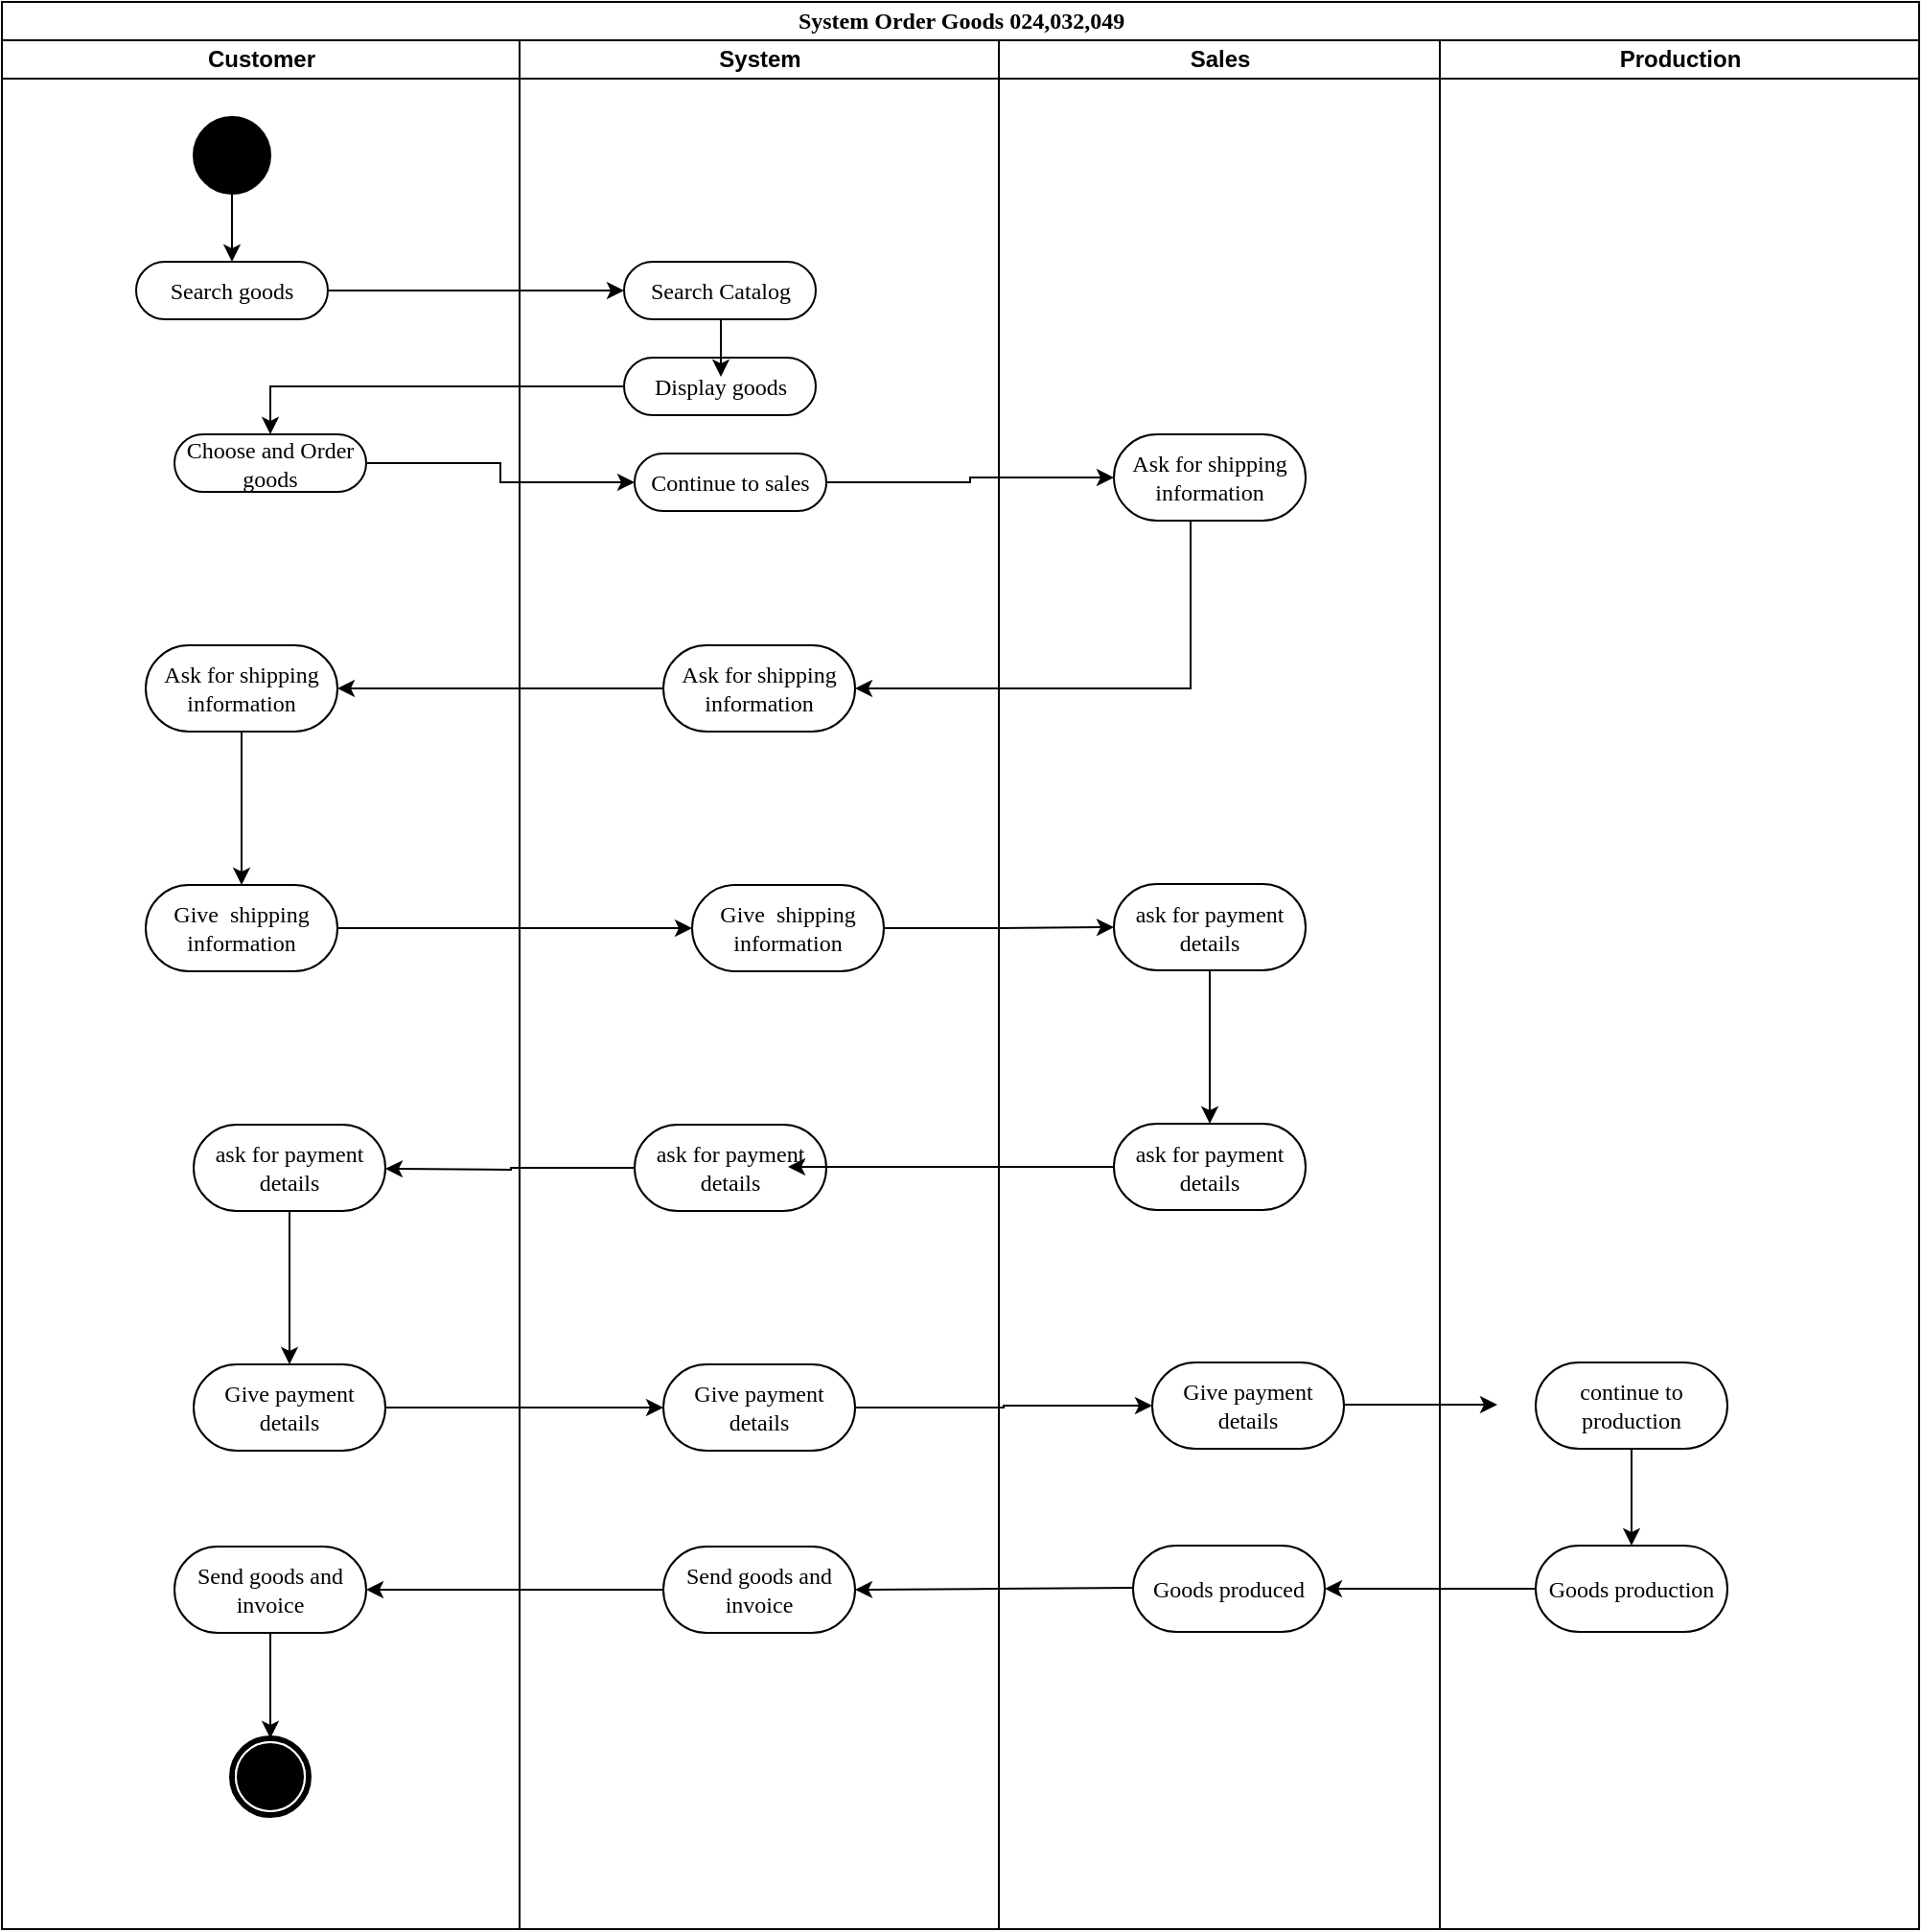 <mxfile version="12.2.6" type="device" pages="1"><diagram name="Page-1" id="0783ab3e-0a74-02c8-0abd-f7b4e66b4bec"><mxGraphModel dx="1326" dy="853" grid="1" gridSize="10" guides="1" tooltips="1" connect="1" arrows="1" fold="1" page="1" pageScale="1" pageWidth="850" pageHeight="1100" background="#ffffff" math="0" shadow="0"><root><mxCell id="0"/><mxCell id="1" parent="0"/><mxCell id="1c1d494c118603dd-1" value="&lt;div&gt;System Order Goods 024,032,049&lt;br&gt;&lt;/div&gt;" style="swimlane;html=1;childLayout=stackLayout;startSize=20;rounded=0;shadow=0;comic=0;labelBackgroundColor=none;strokeWidth=1;fontFamily=Verdana;fontSize=12;align=center;" parent="1" vertex="1"><mxGeometry x="20" y="40" width="1000" height="1005" as="geometry"/></mxCell><mxCell id="1c1d494c118603dd-2" value="Customer " style="swimlane;html=1;startSize=20;" parent="1c1d494c118603dd-1" vertex="1"><mxGeometry y="20" width="270" height="985" as="geometry"/></mxCell><mxCell id="QEysltwNUmZxbMZWrKDb-76" value="" style="edgeStyle=orthogonalEdgeStyle;rounded=0;orthogonalLoop=1;jettySize=auto;html=1;entryX=0.5;entryY=0;entryDx=0;entryDy=0;" edge="1" parent="1c1d494c118603dd-2" source="60571a20871a0731-4" target="60571a20871a0731-8"><mxGeometry relative="1" as="geometry"><mxPoint x="120" y="160" as="targetPoint"/></mxGeometry></mxCell><mxCell id="60571a20871a0731-4" value="" style="ellipse;whiteSpace=wrap;html=1;rounded=0;shadow=0;comic=0;labelBackgroundColor=none;strokeWidth=1;fillColor=#000000;fontFamily=Verdana;fontSize=12;align=center;" parent="1c1d494c118603dd-2" vertex="1"><mxGeometry x="100" y="40" width="40" height="40" as="geometry"/></mxCell><mxCell id="60571a20871a0731-8" value="Search goods" style="rounded=1;whiteSpace=wrap;html=1;shadow=0;comic=0;labelBackgroundColor=none;strokeWidth=1;fontFamily=Verdana;fontSize=12;align=center;arcSize=50;" parent="1c1d494c118603dd-2" vertex="1"><mxGeometry x="70" y="115.5" width="100" height="30" as="geometry"/></mxCell><mxCell id="QEysltwNUmZxbMZWrKDb-97" value="" style="edgeStyle=orthogonalEdgeStyle;rounded=0;orthogonalLoop=1;jettySize=auto;html=1;" edge="1" parent="1c1d494c118603dd-2" source="QEysltwNUmZxbMZWrKDb-91" target="QEysltwNUmZxbMZWrKDb-96"><mxGeometry relative="1" as="geometry"/></mxCell><mxCell id="QEysltwNUmZxbMZWrKDb-91" value="Ask for shipping information" style="rounded=1;whiteSpace=wrap;html=1;shadow=0;comic=0;labelBackgroundColor=none;strokeWidth=1;fontFamily=Verdana;fontSize=12;align=center;arcSize=50;" vertex="1" parent="1c1d494c118603dd-2"><mxGeometry x="75" y="315.5" width="100" height="45" as="geometry"/></mxCell><mxCell id="QEysltwNUmZxbMZWrKDb-96" value="Give&amp;nbsp; shipping information" style="rounded=1;whiteSpace=wrap;html=1;shadow=0;comic=0;labelBackgroundColor=none;strokeWidth=1;fontFamily=Verdana;fontSize=12;align=center;arcSize=50;" vertex="1" parent="1c1d494c118603dd-2"><mxGeometry x="75" y="440.5" width="100" height="45" as="geometry"/></mxCell><mxCell id="QEysltwNUmZxbMZWrKDb-109" value="" style="edgeStyle=orthogonalEdgeStyle;rounded=0;orthogonalLoop=1;jettySize=auto;html=1;" edge="1" parent="1c1d494c118603dd-2" source="QEysltwNUmZxbMZWrKDb-107" target="QEysltwNUmZxbMZWrKDb-108"><mxGeometry relative="1" as="geometry"/></mxCell><mxCell id="QEysltwNUmZxbMZWrKDb-107" value="ask for payment details" style="rounded=1;whiteSpace=wrap;html=1;shadow=0;comic=0;labelBackgroundColor=none;strokeWidth=1;fontFamily=Verdana;fontSize=12;align=center;arcSize=50;" vertex="1" parent="1c1d494c118603dd-2"><mxGeometry x="100" y="565.5" width="100" height="45" as="geometry"/></mxCell><mxCell id="QEysltwNUmZxbMZWrKDb-108" value="Give payment details" style="rounded=1;whiteSpace=wrap;html=1;shadow=0;comic=0;labelBackgroundColor=none;strokeWidth=1;fontFamily=Verdana;fontSize=12;align=center;arcSize=50;" vertex="1" parent="1c1d494c118603dd-2"><mxGeometry x="100" y="690.5" width="100" height="45" as="geometry"/></mxCell><mxCell id="QEysltwNUmZxbMZWrKDb-131" value="" style="edgeStyle=orthogonalEdgeStyle;rounded=0;orthogonalLoop=1;jettySize=auto;html=1;" edge="1" parent="1c1d494c118603dd-2" source="QEysltwNUmZxbMZWrKDb-126" target="60571a20871a0731-5"><mxGeometry relative="1" as="geometry"/></mxCell><mxCell id="QEysltwNUmZxbMZWrKDb-126" value="Send goods and invoice" style="rounded=1;whiteSpace=wrap;html=1;shadow=0;comic=0;labelBackgroundColor=none;strokeWidth=1;fontFamily=Verdana;fontSize=12;align=center;arcSize=50;" vertex="1" parent="1c1d494c118603dd-2"><mxGeometry x="90" y="785.5" width="100" height="45" as="geometry"/></mxCell><mxCell id="60571a20871a0731-5" value="" style="shape=mxgraph.bpmn.shape;html=1;verticalLabelPosition=bottom;labelBackgroundColor=#ffffff;verticalAlign=top;perimeter=ellipsePerimeter;outline=end;symbol=terminate;rounded=0;shadow=0;comic=0;strokeWidth=1;fontFamily=Verdana;fontSize=12;align=center;" parent="1c1d494c118603dd-2" vertex="1"><mxGeometry x="120" y="885.5" width="40" height="40" as="geometry"/></mxCell><mxCell id="QEysltwNUmZxbMZWrKDb-62" value="Choose and Order goods" style="rounded=1;whiteSpace=wrap;html=1;shadow=0;comic=0;labelBackgroundColor=none;strokeWidth=1;fontFamily=Verdana;fontSize=12;align=center;arcSize=50;" vertex="1" parent="1c1d494c118603dd-2"><mxGeometry x="90" y="205.5" width="100" height="30" as="geometry"/></mxCell><mxCell id="1c1d494c118603dd-3" value="System" style="swimlane;html=1;startSize=20;" parent="1c1d494c118603dd-1" vertex="1"><mxGeometry x="270" y="20" width="250" height="985" as="geometry"/></mxCell><mxCell id="QEysltwNUmZxbMZWrKDb-90" value="Ask for shipping information" style="rounded=1;whiteSpace=wrap;html=1;shadow=0;comic=0;labelBackgroundColor=none;strokeWidth=1;fontFamily=Verdana;fontSize=12;align=center;arcSize=50;" vertex="1" parent="1c1d494c118603dd-3"><mxGeometry x="75" y="315.5" width="100" height="45" as="geometry"/></mxCell><mxCell id="QEysltwNUmZxbMZWrKDb-99" value="Give&amp;nbsp; shipping information" style="rounded=1;whiteSpace=wrap;html=1;shadow=0;comic=0;labelBackgroundColor=none;strokeWidth=1;fontFamily=Verdana;fontSize=12;align=center;arcSize=50;" vertex="1" parent="1c1d494c118603dd-3"><mxGeometry x="90" y="440.5" width="100" height="45" as="geometry"/></mxCell><mxCell id="QEysltwNUmZxbMZWrKDb-105" value="ask for payment details" style="rounded=1;whiteSpace=wrap;html=1;shadow=0;comic=0;labelBackgroundColor=none;strokeWidth=1;fontFamily=Verdana;fontSize=12;align=center;arcSize=50;" vertex="1" parent="1c1d494c118603dd-3"><mxGeometry x="60" y="565.5" width="100" height="45" as="geometry"/></mxCell><mxCell id="QEysltwNUmZxbMZWrKDb-111" value="Give payment details" style="rounded=1;whiteSpace=wrap;html=1;shadow=0;comic=0;labelBackgroundColor=none;strokeWidth=1;fontFamily=Verdana;fontSize=12;align=center;arcSize=50;" vertex="1" parent="1c1d494c118603dd-3"><mxGeometry x="75" y="690.5" width="100" height="45" as="geometry"/></mxCell><mxCell id="QEysltwNUmZxbMZWrKDb-125" value="Send goods and invoice" style="rounded=1;whiteSpace=wrap;html=1;shadow=0;comic=0;labelBackgroundColor=none;strokeWidth=1;fontFamily=Verdana;fontSize=12;align=center;arcSize=50;" vertex="1" parent="1c1d494c118603dd-3"><mxGeometry x="75" y="785.5" width="100" height="45" as="geometry"/></mxCell><mxCell id="QEysltwNUmZxbMZWrKDb-70" value="Search Catalog" style="rounded=1;whiteSpace=wrap;html=1;shadow=0;comic=0;labelBackgroundColor=none;strokeWidth=1;fontFamily=Verdana;fontSize=12;align=center;arcSize=50;" vertex="1" parent="1c1d494c118603dd-3"><mxGeometry x="54.5" y="115.5" width="100" height="30" as="geometry"/></mxCell><mxCell id="QEysltwNUmZxbMZWrKDb-132" value="Display goods" style="rounded=1;whiteSpace=wrap;html=1;shadow=0;comic=0;labelBackgroundColor=none;strokeWidth=1;fontFamily=Verdana;fontSize=12;align=center;arcSize=50;" vertex="1" parent="1c1d494c118603dd-3"><mxGeometry x="54.5" y="165.5" width="100" height="30" as="geometry"/></mxCell><mxCell id="QEysltwNUmZxbMZWrKDb-84" value="Continue to sales" style="rounded=1;whiteSpace=wrap;html=1;shadow=0;comic=0;labelBackgroundColor=none;strokeWidth=1;fontFamily=Verdana;fontSize=12;align=center;arcSize=50;" vertex="1" parent="1c1d494c118603dd-3"><mxGeometry x="60" y="215.5" width="100" height="30" as="geometry"/></mxCell><mxCell id="1c1d494c118603dd-4" value="Sales" style="swimlane;html=1;startSize=20;" parent="1c1d494c118603dd-1" vertex="1"><mxGeometry x="520" y="20" width="230" height="985" as="geometry"/></mxCell><mxCell id="QEysltwNUmZxbMZWrKDb-82" value="Ask for shipping information" style="rounded=1;whiteSpace=wrap;html=1;shadow=0;comic=0;labelBackgroundColor=none;strokeWidth=1;fontFamily=Verdana;fontSize=12;align=center;arcSize=50;" vertex="1" parent="1c1d494c118603dd-4"><mxGeometry x="60" y="205.5" width="100" height="45" as="geometry"/></mxCell><mxCell id="QEysltwNUmZxbMZWrKDb-103" value="" style="edgeStyle=orthogonalEdgeStyle;rounded=0;orthogonalLoop=1;jettySize=auto;html=1;" edge="1" parent="1c1d494c118603dd-4" source="QEysltwNUmZxbMZWrKDb-101" target="QEysltwNUmZxbMZWrKDb-102"><mxGeometry relative="1" as="geometry"/></mxCell><mxCell id="QEysltwNUmZxbMZWrKDb-101" value="ask for payment details" style="rounded=1;whiteSpace=wrap;html=1;shadow=0;comic=0;labelBackgroundColor=none;strokeWidth=1;fontFamily=Verdana;fontSize=12;align=center;arcSize=50;" vertex="1" parent="1c1d494c118603dd-4"><mxGeometry x="60" y="440" width="100" height="45" as="geometry"/></mxCell><mxCell id="QEysltwNUmZxbMZWrKDb-102" value="ask for payment details" style="rounded=1;whiteSpace=wrap;html=1;shadow=0;comic=0;labelBackgroundColor=none;strokeWidth=1;fontFamily=Verdana;fontSize=12;align=center;arcSize=50;" vertex="1" parent="1c1d494c118603dd-4"><mxGeometry x="60" y="565" width="100" height="45" as="geometry"/></mxCell><mxCell id="QEysltwNUmZxbMZWrKDb-113" value="Give payment details" style="rounded=1;whiteSpace=wrap;html=1;shadow=0;comic=0;labelBackgroundColor=none;strokeWidth=1;fontFamily=Verdana;fontSize=12;align=center;arcSize=50;" vertex="1" parent="1c1d494c118603dd-4"><mxGeometry x="80" y="689.5" width="100" height="45" as="geometry"/></mxCell><mxCell id="QEysltwNUmZxbMZWrKDb-124" value="Goods produced" style="rounded=1;whiteSpace=wrap;html=1;shadow=0;comic=0;labelBackgroundColor=none;strokeWidth=1;fontFamily=Verdana;fontSize=12;align=center;arcSize=50;" vertex="1" parent="1c1d494c118603dd-4"><mxGeometry x="70" y="785" width="100" height="45" as="geometry"/></mxCell><mxCell id="QEysltwNUmZxbMZWrKDb-129" value="" style="edgeStyle=orthogonalEdgeStyle;rounded=0;orthogonalLoop=1;jettySize=auto;html=1;entryX=1;entryY=0.5;entryDx=0;entryDy=0;" edge="1" parent="1c1d494c118603dd-4" target="QEysltwNUmZxbMZWrKDb-125"><mxGeometry relative="1" as="geometry"><mxPoint x="70" y="807.0" as="sourcePoint"/><mxPoint x="-40" y="807.0" as="targetPoint"/></mxGeometry></mxCell><mxCell id="QEysltwNUmZxbMZWrKDb-30" value="Production" style="swimlane;html=1;startSize=20;" vertex="1" parent="1c1d494c118603dd-1"><mxGeometry x="750" y="20" width="250" height="985" as="geometry"/></mxCell><mxCell id="QEysltwNUmZxbMZWrKDb-127" value="" style="edgeStyle=orthogonalEdgeStyle;rounded=0;orthogonalLoop=1;jettySize=auto;html=1;" edge="1" parent="QEysltwNUmZxbMZWrKDb-30" source="QEysltwNUmZxbMZWrKDb-115" target="QEysltwNUmZxbMZWrKDb-119"><mxGeometry relative="1" as="geometry"/></mxCell><mxCell id="QEysltwNUmZxbMZWrKDb-115" value="continue to production" style="rounded=1;whiteSpace=wrap;html=1;shadow=0;comic=0;labelBackgroundColor=none;strokeWidth=1;fontFamily=Verdana;fontSize=12;align=center;arcSize=50;" vertex="1" parent="QEysltwNUmZxbMZWrKDb-30"><mxGeometry x="50" y="689.5" width="100" height="45" as="geometry"/></mxCell><mxCell id="QEysltwNUmZxbMZWrKDb-119" value="Goods production" style="rounded=1;whiteSpace=wrap;html=1;shadow=0;comic=0;labelBackgroundColor=none;strokeWidth=1;fontFamily=Verdana;fontSize=12;align=center;arcSize=50;" vertex="1" parent="QEysltwNUmZxbMZWrKDb-30"><mxGeometry x="50" y="785" width="100" height="45" as="geometry"/></mxCell><mxCell id="QEysltwNUmZxbMZWrKDb-85" value="" style="edgeStyle=orthogonalEdgeStyle;rounded=0;orthogonalLoop=1;jettySize=auto;html=1;" edge="1" parent="1c1d494c118603dd-1" source="QEysltwNUmZxbMZWrKDb-62" target="QEysltwNUmZxbMZWrKDb-84"><mxGeometry relative="1" as="geometry"/></mxCell><mxCell id="QEysltwNUmZxbMZWrKDb-93" value="" style="edgeStyle=orthogonalEdgeStyle;rounded=0;orthogonalLoop=1;jettySize=auto;html=1;" edge="1" parent="1c1d494c118603dd-1" source="QEysltwNUmZxbMZWrKDb-90" target="QEysltwNUmZxbMZWrKDb-91"><mxGeometry relative="1" as="geometry"><mxPoint x="180" y="357.5" as="targetPoint"/></mxGeometry></mxCell><mxCell id="QEysltwNUmZxbMZWrKDb-98" value="" style="edgeStyle=orthogonalEdgeStyle;rounded=0;orthogonalLoop=1;jettySize=auto;html=1;entryX=0;entryY=0.5;entryDx=0;entryDy=0;" edge="1" parent="1c1d494c118603dd-1" source="QEysltwNUmZxbMZWrKDb-96" target="QEysltwNUmZxbMZWrKDb-99"><mxGeometry relative="1" as="geometry"><mxPoint x="340" y="483.5" as="targetPoint"/></mxGeometry></mxCell><mxCell id="QEysltwNUmZxbMZWrKDb-100" value="" style="edgeStyle=orthogonalEdgeStyle;rounded=0;orthogonalLoop=1;jettySize=auto;html=1;entryX=0;entryY=0.5;entryDx=0;entryDy=0;" edge="1" parent="1c1d494c118603dd-1" source="QEysltwNUmZxbMZWrKDb-99" target="QEysltwNUmZxbMZWrKDb-101"><mxGeometry relative="1" as="geometry"><mxPoint x="560" y="483.5" as="targetPoint"/></mxGeometry></mxCell><mxCell id="QEysltwNUmZxbMZWrKDb-104" value="" style="edgeStyle=orthogonalEdgeStyle;rounded=0;orthogonalLoop=1;jettySize=auto;html=1;" edge="1" parent="1c1d494c118603dd-1" source="QEysltwNUmZxbMZWrKDb-102"><mxGeometry relative="1" as="geometry"><mxPoint x="410" y="607.5" as="targetPoint"/><Array as="points"><mxPoint x="420" y="607"/></Array></mxGeometry></mxCell><mxCell id="QEysltwNUmZxbMZWrKDb-106" value="" style="edgeStyle=orthogonalEdgeStyle;rounded=0;orthogonalLoop=1;jettySize=auto;html=1;" edge="1" parent="1c1d494c118603dd-1" source="QEysltwNUmZxbMZWrKDb-105"><mxGeometry relative="1" as="geometry"><mxPoint x="200" y="608.5" as="targetPoint"/></mxGeometry></mxCell><mxCell id="QEysltwNUmZxbMZWrKDb-110" value="" style="edgeStyle=orthogonalEdgeStyle;rounded=0;orthogonalLoop=1;jettySize=auto;html=1;entryX=0;entryY=0.5;entryDx=0;entryDy=0;" edge="1" parent="1c1d494c118603dd-1" source="QEysltwNUmZxbMZWrKDb-108" target="QEysltwNUmZxbMZWrKDb-111"><mxGeometry relative="1" as="geometry"><mxPoint x="320" y="732.5" as="targetPoint"/></mxGeometry></mxCell><mxCell id="QEysltwNUmZxbMZWrKDb-112" value="" style="edgeStyle=orthogonalEdgeStyle;rounded=0;orthogonalLoop=1;jettySize=auto;html=1;" edge="1" parent="1c1d494c118603dd-1" source="QEysltwNUmZxbMZWrKDb-111" target="QEysltwNUmZxbMZWrKDb-113"><mxGeometry relative="1" as="geometry"><mxPoint x="580" y="732.5" as="targetPoint"/></mxGeometry></mxCell><mxCell id="QEysltwNUmZxbMZWrKDb-114" value="" style="edgeStyle=orthogonalEdgeStyle;rounded=0;orthogonalLoop=1;jettySize=auto;html=1;" edge="1" parent="1c1d494c118603dd-1" source="QEysltwNUmZxbMZWrKDb-113"><mxGeometry relative="1" as="geometry"><mxPoint x="780" y="731.5" as="targetPoint"/></mxGeometry></mxCell><mxCell id="QEysltwNUmZxbMZWrKDb-128" value="" style="edgeStyle=orthogonalEdgeStyle;rounded=0;orthogonalLoop=1;jettySize=auto;html=1;" edge="1" parent="1c1d494c118603dd-1" source="QEysltwNUmZxbMZWrKDb-119" target="QEysltwNUmZxbMZWrKDb-124"><mxGeometry relative="1" as="geometry"/></mxCell><mxCell id="QEysltwNUmZxbMZWrKDb-130" value="" style="edgeStyle=orthogonalEdgeStyle;rounded=0;orthogonalLoop=1;jettySize=auto;html=1;entryX=1;entryY=0.5;entryDx=0;entryDy=0;" edge="1" parent="1c1d494c118603dd-1" source="QEysltwNUmZxbMZWrKDb-125" target="QEysltwNUmZxbMZWrKDb-126"><mxGeometry relative="1" as="geometry"><mxPoint x="210" y="828.5" as="targetPoint"/></mxGeometry></mxCell><mxCell id="QEysltwNUmZxbMZWrKDb-71" value="" style="edgeStyle=orthogonalEdgeStyle;rounded=0;orthogonalLoop=1;jettySize=auto;html=1;" edge="1" parent="1c1d494c118603dd-1" source="60571a20871a0731-8" target="QEysltwNUmZxbMZWrKDb-70"><mxGeometry relative="1" as="geometry"/></mxCell><mxCell id="QEysltwNUmZxbMZWrKDb-77" value="" style="edgeStyle=orthogonalEdgeStyle;rounded=0;orthogonalLoop=1;jettySize=auto;html=1;" edge="1" parent="1c1d494c118603dd-1" source="QEysltwNUmZxbMZWrKDb-70"><mxGeometry relative="1" as="geometry"><mxPoint x="375" y="195.5" as="targetPoint"/><Array as="points"><mxPoint x="375" y="195"/></Array></mxGeometry></mxCell><mxCell id="QEysltwNUmZxbMZWrKDb-133" value="" style="edgeStyle=orthogonalEdgeStyle;rounded=0;orthogonalLoop=1;jettySize=auto;html=1;entryX=0.5;entryY=0;entryDx=0;entryDy=0;" edge="1" parent="1c1d494c118603dd-1" source="QEysltwNUmZxbMZWrKDb-132" target="QEysltwNUmZxbMZWrKDb-62"><mxGeometry relative="1" as="geometry"><mxPoint x="130" y="211.5" as="targetPoint"/></mxGeometry></mxCell><mxCell id="QEysltwNUmZxbMZWrKDb-136" value="" style="edgeStyle=orthogonalEdgeStyle;rounded=0;orthogonalLoop=1;jettySize=auto;html=1;entryX=0;entryY=0.5;entryDx=0;entryDy=0;" edge="1" parent="1c1d494c118603dd-1" source="QEysltwNUmZxbMZWrKDb-84" target="QEysltwNUmZxbMZWrKDb-82"><mxGeometry relative="1" as="geometry"><mxPoint x="510.0" y="250.5" as="targetPoint"/></mxGeometry></mxCell><mxCell id="QEysltwNUmZxbMZWrKDb-139" value="" style="edgeStyle=orthogonalEdgeStyle;rounded=0;orthogonalLoop=1;jettySize=auto;html=1;entryX=1;entryY=0.5;entryDx=0;entryDy=0;" edge="1" parent="1c1d494c118603dd-1" source="QEysltwNUmZxbMZWrKDb-82" target="QEysltwNUmZxbMZWrKDb-90"><mxGeometry relative="1" as="geometry"><mxPoint x="629.714" y="323" as="targetPoint"/><Array as="points"><mxPoint x="620" y="358"/></Array></mxGeometry></mxCell></root></mxGraphModel></diagram></mxfile>
